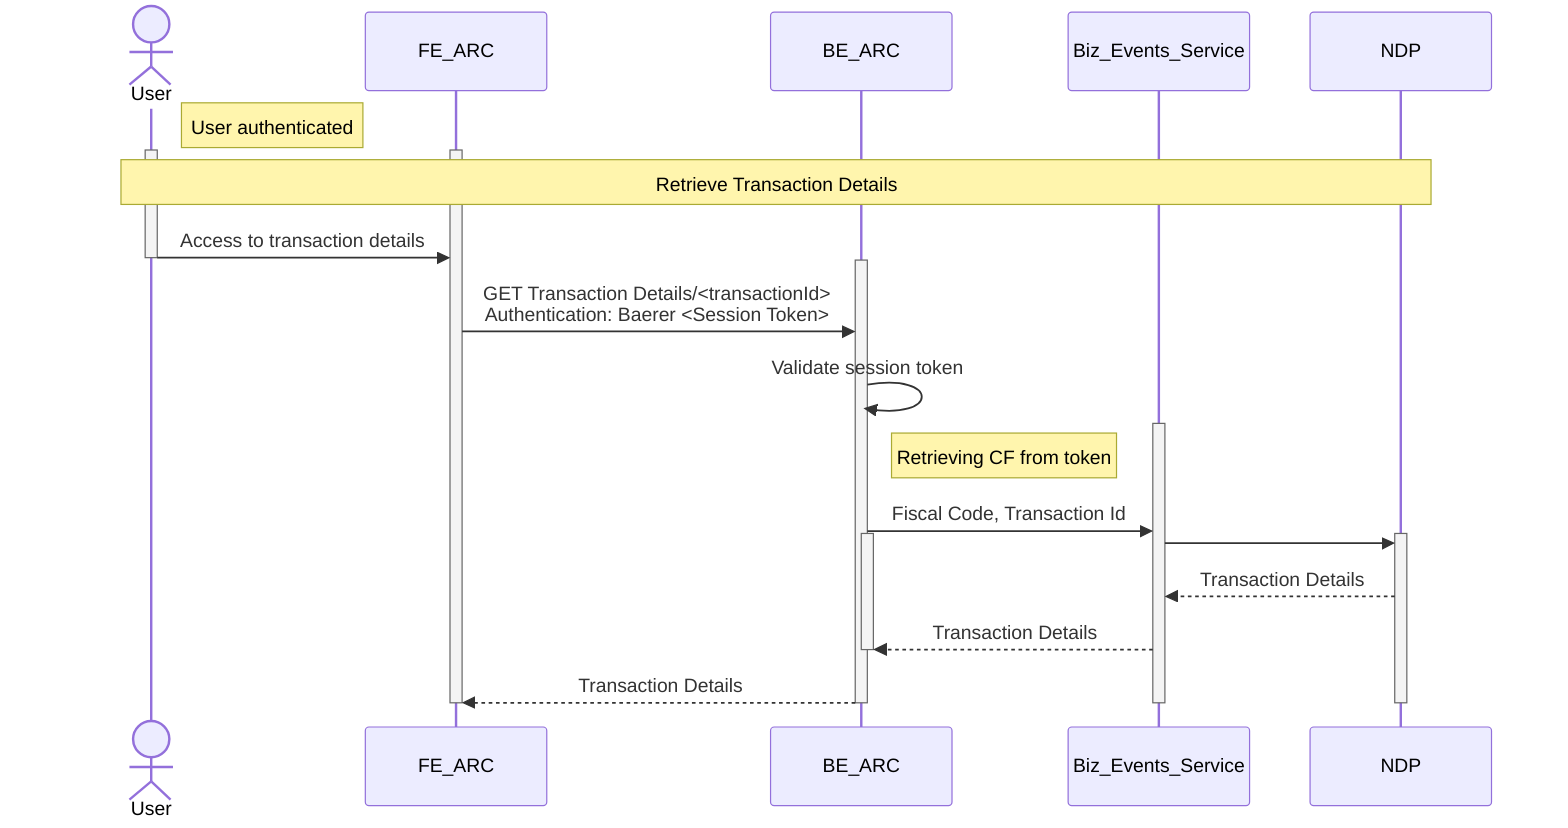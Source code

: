 sequenceDiagram
actor User
participant FE_ARC
participant BE_ARC
participant Biz_Events_Service
participant NDP

note right of User: User authenticated
    activate User
    activate FE_ARC
note over User, NDP : Retrieve Transaction Details
        User ->> FE_ARC : Access to transaction details
    deactivate User
    activate BE_ARC
        FE_ARC ->> BE_ARC : GET Transaction Details/<transactionId> <br> Authentication: Baerer <Session Token>
        BE_ARC ->> BE_ARC : Validate session token
    activate Biz_Events_Service
    note right of BE_ARC : Retrieving CF from token
        BE_ARC ->> Biz_Events_Service : Fiscal Code, Transaction Id
    activate NDP
    activate BE_ARC
        Biz_Events_Service ->> NDP :
        NDP -->> Biz_Events_Service : Transaction Details
        Biz_Events_Service -->> BE_ARC : Transaction Details
    deactivate BE_ARC
        BE_ARC -->> FE_ARC : Transaction Details
    deactivate NDP
    deactivate BE_ARC
    deactivate FE_ARC
    deactivate Biz_Events_Service